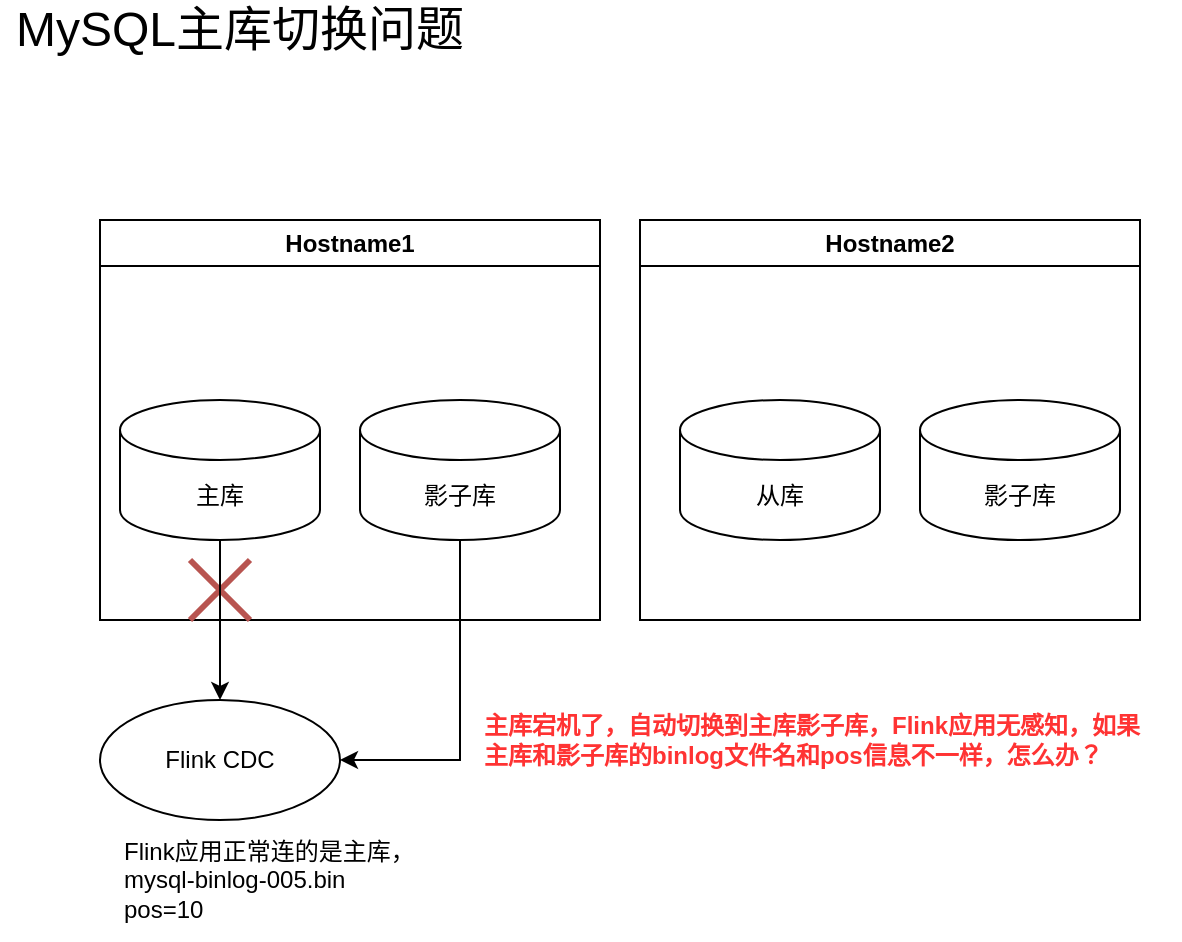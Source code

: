 <mxfile version="22.0.8" type="github">
  <diagram name="Page-1" id="32ATZdngchGKsi4qy3dn">
    <mxGraphModel dx="794" dy="478" grid="1" gridSize="10" guides="1" tooltips="1" connect="1" arrows="1" fold="1" page="1" pageScale="1" pageWidth="850" pageHeight="1100" math="0" shadow="0">
      <root>
        <mxCell id="0" />
        <mxCell id="1" parent="0" />
        <mxCell id="y7jmpfKo2dBx63ZG00Ak-2" value="&lt;font style=&quot;font-size: 24px;&quot;&gt;MySQL主库切换问题&lt;/font&gt;" style="text;html=1;strokeColor=none;fillColor=none;align=center;verticalAlign=middle;whiteSpace=wrap;rounded=0;" vertex="1" parent="1">
          <mxGeometry x="30" y="20" width="240" height="30" as="geometry" />
        </mxCell>
        <mxCell id="y7jmpfKo2dBx63ZG00Ak-14" style="edgeStyle=orthogonalEdgeStyle;rounded=0;orthogonalLoop=1;jettySize=auto;html=1;exitX=0.5;exitY=1;exitDx=0;exitDy=0;exitPerimeter=0;" edge="1" parent="1" source="y7jmpfKo2dBx63ZG00Ak-15">
          <mxGeometry relative="1" as="geometry">
            <mxPoint x="140" y="410" as="targetPoint" />
          </mxGeometry>
        </mxCell>
        <mxCell id="y7jmpfKo2dBx63ZG00Ak-3" value="主库" style="shape=cylinder3;whiteSpace=wrap;html=1;boundedLbl=1;backgroundOutline=1;size=15;" vertex="1" parent="1">
          <mxGeometry x="90" y="220" width="100" height="70" as="geometry" />
        </mxCell>
        <mxCell id="y7jmpfKo2dBx63ZG00Ak-20" style="edgeStyle=orthogonalEdgeStyle;rounded=0;orthogonalLoop=1;jettySize=auto;html=1;exitX=0.5;exitY=1;exitDx=0;exitDy=0;exitPerimeter=0;entryX=1;entryY=0.5;entryDx=0;entryDy=0;" edge="1" parent="1" source="y7jmpfKo2dBx63ZG00Ak-4" target="y7jmpfKo2dBx63ZG00Ak-15">
          <mxGeometry relative="1" as="geometry" />
        </mxCell>
        <mxCell id="y7jmpfKo2dBx63ZG00Ak-4" value="影子库" style="shape=cylinder3;whiteSpace=wrap;html=1;boundedLbl=1;backgroundOutline=1;size=15;" vertex="1" parent="1">
          <mxGeometry x="210" y="220" width="100" height="70" as="geometry" />
        </mxCell>
        <mxCell id="y7jmpfKo2dBx63ZG00Ak-5" value="从库" style="shape=cylinder3;whiteSpace=wrap;html=1;boundedLbl=1;backgroundOutline=1;size=15;" vertex="1" parent="1">
          <mxGeometry x="370" y="220" width="100" height="70" as="geometry" />
        </mxCell>
        <mxCell id="y7jmpfKo2dBx63ZG00Ak-6" value="影子库" style="shape=cylinder3;whiteSpace=wrap;html=1;boundedLbl=1;backgroundOutline=1;size=15;" vertex="1" parent="1">
          <mxGeometry x="490" y="220" width="100" height="70" as="geometry" />
        </mxCell>
        <mxCell id="y7jmpfKo2dBx63ZG00Ak-7" value="Hostname1" style="swimlane;whiteSpace=wrap;html=1;" vertex="1" parent="1">
          <mxGeometry x="80" y="130" width="250" height="200" as="geometry" />
        </mxCell>
        <mxCell id="y7jmpfKo2dBx63ZG00Ak-18" value="" style="shape=umlDestroy;whiteSpace=wrap;html=1;strokeWidth=3;targetShapes=umlLifeline;fillColor=#f8cecc;strokeColor=#b85450;gradientColor=#ea6b66;" vertex="1" parent="y7jmpfKo2dBx63ZG00Ak-7">
          <mxGeometry x="45" y="170" width="30" height="30" as="geometry" />
        </mxCell>
        <mxCell id="y7jmpfKo2dBx63ZG00Ak-8" value="Hostname2" style="swimlane;whiteSpace=wrap;html=1;" vertex="1" parent="1">
          <mxGeometry x="350" y="130" width="250" height="200" as="geometry" />
        </mxCell>
        <mxCell id="y7jmpfKo2dBx63ZG00Ak-16" value="" style="edgeStyle=orthogonalEdgeStyle;rounded=0;orthogonalLoop=1;jettySize=auto;html=1;exitX=0.5;exitY=1;exitDx=0;exitDy=0;exitPerimeter=0;" edge="1" parent="1" source="y7jmpfKo2dBx63ZG00Ak-3" target="y7jmpfKo2dBx63ZG00Ak-15">
          <mxGeometry relative="1" as="geometry">
            <mxPoint x="140" y="410" as="targetPoint" />
            <mxPoint x="140" y="290" as="sourcePoint" />
          </mxGeometry>
        </mxCell>
        <mxCell id="y7jmpfKo2dBx63ZG00Ak-15" value="Flink CDC" style="ellipse;whiteSpace=wrap;html=1;" vertex="1" parent="1">
          <mxGeometry x="80" y="370" width="120" height="60" as="geometry" />
        </mxCell>
        <mxCell id="y7jmpfKo2dBx63ZG00Ak-17" value="Flink应用正常连的是主库，&lt;br&gt;mysql-binlog-005.bin &lt;br&gt;pos=10" style="text;html=1;align=left;verticalAlign=middle;resizable=0;points=[];autosize=1;strokeColor=none;fillColor=none;" vertex="1" parent="1">
          <mxGeometry x="90" y="430" width="170" height="60" as="geometry" />
        </mxCell>
        <mxCell id="y7jmpfKo2dBx63ZG00Ak-21" value="&lt;b&gt;&lt;font color=&quot;#ff3333&quot;&gt;主库宕机了，自动切换到主库影子库，Flink应用无感知，如果&lt;br&gt;主库和影子库的binlog文件名和pos信息不一样，怎么办？&lt;/font&gt;&lt;/b&gt;" style="text;html=1;align=left;verticalAlign=middle;resizable=0;points=[];autosize=1;strokeColor=none;fillColor=none;" vertex="1" parent="1">
          <mxGeometry x="270" y="370" width="350" height="40" as="geometry" />
        </mxCell>
      </root>
    </mxGraphModel>
  </diagram>
</mxfile>
